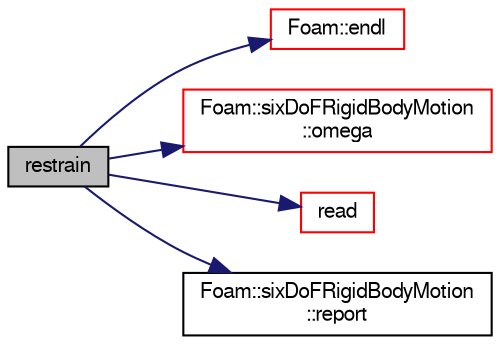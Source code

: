 digraph "restrain"
{
  bgcolor="transparent";
  edge [fontname="FreeSans",fontsize="10",labelfontname="FreeSans",labelfontsize="10"];
  node [fontname="FreeSans",fontsize="10",shape=record];
  rankdir="LR";
  Node62 [label="restrain",height=0.2,width=0.4,color="black", fillcolor="grey75", style="filled", fontcolor="black"];
  Node62 -> Node63 [color="midnightblue",fontsize="10",style="solid",fontname="FreeSans"];
  Node63 [label="Foam::endl",height=0.2,width=0.4,color="red",URL="$a21124.html#a2db8fe02a0d3909e9351bb4275b23ce4",tooltip="Add newline and flush stream. "];
  Node62 -> Node65 [color="midnightblue",fontsize="10",style="solid",fontname="FreeSans"];
  Node65 [label="Foam::sixDoFRigidBodyMotion\l::omega",height=0.2,width=0.4,color="red",URL="$a29530.html#a82d25f29aa98277a0f9e7db54a5f7eee",tooltip="Return the angular velocity in the global frame. "];
  Node62 -> Node70 [color="midnightblue",fontsize="10",style="solid",fontname="FreeSans"];
  Node70 [label="read",height=0.2,width=0.4,color="red",URL="$a29518.html#affa21705bb326eaf3c87a5c6c1e56f3b",tooltip="Update properties from given dictionary. "];
  Node62 -> Node77 [color="midnightblue",fontsize="10",style="solid",fontname="FreeSans"];
  Node77 [label="Foam::sixDoFRigidBodyMotion\l::report",height=0.2,width=0.4,color="black",URL="$a29530.html#a1538c196c66305d82ca5d146cf37067a",tooltip="Return the report Switch. "];
}
